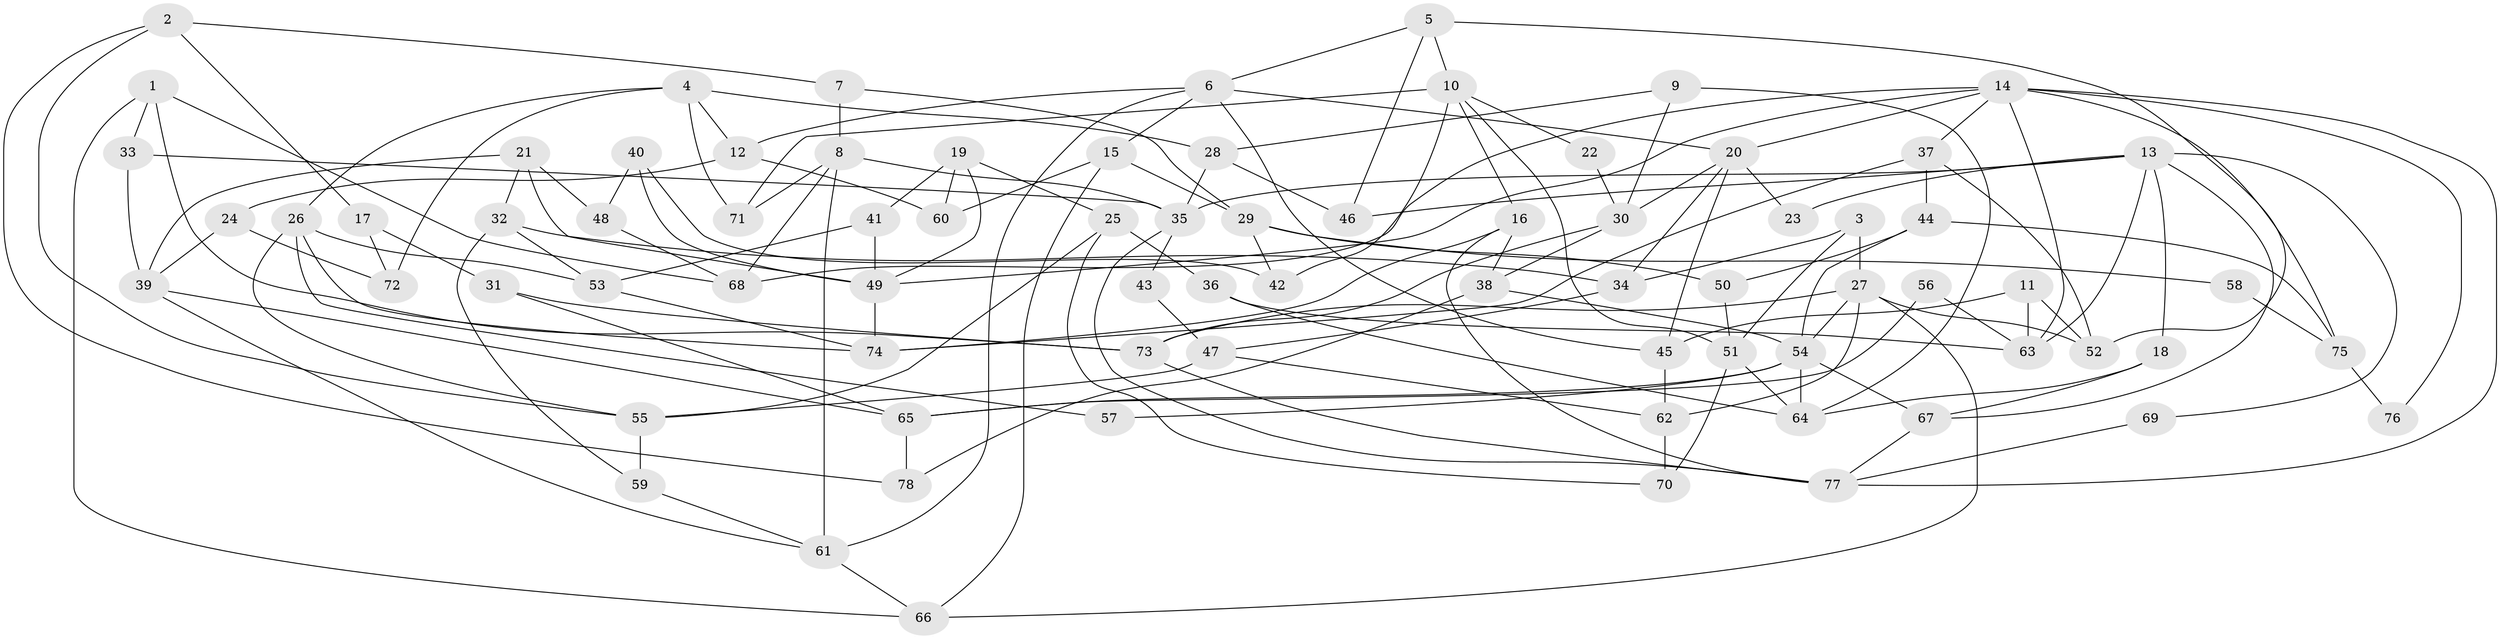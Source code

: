 // Generated by graph-tools (version 1.1) at 2025/50/03/09/25 03:50:07]
// undirected, 78 vertices, 156 edges
graph export_dot {
graph [start="1"]
  node [color=gray90,style=filled];
  1;
  2;
  3;
  4;
  5;
  6;
  7;
  8;
  9;
  10;
  11;
  12;
  13;
  14;
  15;
  16;
  17;
  18;
  19;
  20;
  21;
  22;
  23;
  24;
  25;
  26;
  27;
  28;
  29;
  30;
  31;
  32;
  33;
  34;
  35;
  36;
  37;
  38;
  39;
  40;
  41;
  42;
  43;
  44;
  45;
  46;
  47;
  48;
  49;
  50;
  51;
  52;
  53;
  54;
  55;
  56;
  57;
  58;
  59;
  60;
  61;
  62;
  63;
  64;
  65;
  66;
  67;
  68;
  69;
  70;
  71;
  72;
  73;
  74;
  75;
  76;
  77;
  78;
  1 -- 68;
  1 -- 33;
  1 -- 66;
  1 -- 73;
  2 -- 55;
  2 -- 78;
  2 -- 7;
  2 -- 17;
  3 -- 51;
  3 -- 27;
  3 -- 34;
  4 -- 28;
  4 -- 12;
  4 -- 26;
  4 -- 71;
  4 -- 72;
  5 -- 52;
  5 -- 10;
  5 -- 6;
  5 -- 46;
  6 -- 20;
  6 -- 12;
  6 -- 15;
  6 -- 45;
  6 -- 61;
  7 -- 29;
  7 -- 8;
  8 -- 61;
  8 -- 35;
  8 -- 68;
  8 -- 71;
  9 -- 30;
  9 -- 64;
  9 -- 28;
  10 -- 51;
  10 -- 71;
  10 -- 16;
  10 -- 22;
  10 -- 42;
  11 -- 63;
  11 -- 52;
  11 -- 45;
  12 -- 60;
  12 -- 24;
  13 -- 35;
  13 -- 46;
  13 -- 18;
  13 -- 23;
  13 -- 63;
  13 -- 67;
  13 -- 69;
  14 -- 49;
  14 -- 77;
  14 -- 20;
  14 -- 37;
  14 -- 63;
  14 -- 68;
  14 -- 75;
  14 -- 76;
  15 -- 66;
  15 -- 29;
  15 -- 60;
  16 -- 77;
  16 -- 38;
  16 -- 74;
  17 -- 72;
  17 -- 31;
  18 -- 67;
  18 -- 64;
  19 -- 41;
  19 -- 25;
  19 -- 49;
  19 -- 60;
  20 -- 45;
  20 -- 23;
  20 -- 30;
  20 -- 34;
  21 -- 32;
  21 -- 49;
  21 -- 39;
  21 -- 48;
  22 -- 30;
  24 -- 39;
  24 -- 72;
  25 -- 55;
  25 -- 36;
  25 -- 70;
  26 -- 74;
  26 -- 53;
  26 -- 55;
  26 -- 57;
  27 -- 73;
  27 -- 62;
  27 -- 52;
  27 -- 54;
  27 -- 66;
  28 -- 35;
  28 -- 46;
  29 -- 42;
  29 -- 50;
  29 -- 58;
  30 -- 73;
  30 -- 38;
  31 -- 65;
  31 -- 73;
  32 -- 34;
  32 -- 53;
  32 -- 59;
  33 -- 35;
  33 -- 39;
  34 -- 47;
  35 -- 77;
  35 -- 43;
  36 -- 64;
  36 -- 63;
  37 -- 44;
  37 -- 52;
  37 -- 74;
  38 -- 54;
  38 -- 78;
  39 -- 61;
  39 -- 65;
  40 -- 48;
  40 -- 49;
  40 -- 42;
  41 -- 53;
  41 -- 49;
  43 -- 47;
  44 -- 50;
  44 -- 54;
  44 -- 75;
  45 -- 62;
  47 -- 55;
  47 -- 62;
  48 -- 68;
  49 -- 74;
  50 -- 51;
  51 -- 70;
  51 -- 64;
  53 -- 74;
  54 -- 57;
  54 -- 64;
  54 -- 65;
  54 -- 67;
  55 -- 59;
  56 -- 65;
  56 -- 63;
  58 -- 75;
  59 -- 61;
  61 -- 66;
  62 -- 70;
  65 -- 78;
  67 -- 77;
  69 -- 77;
  73 -- 77;
  75 -- 76;
}
